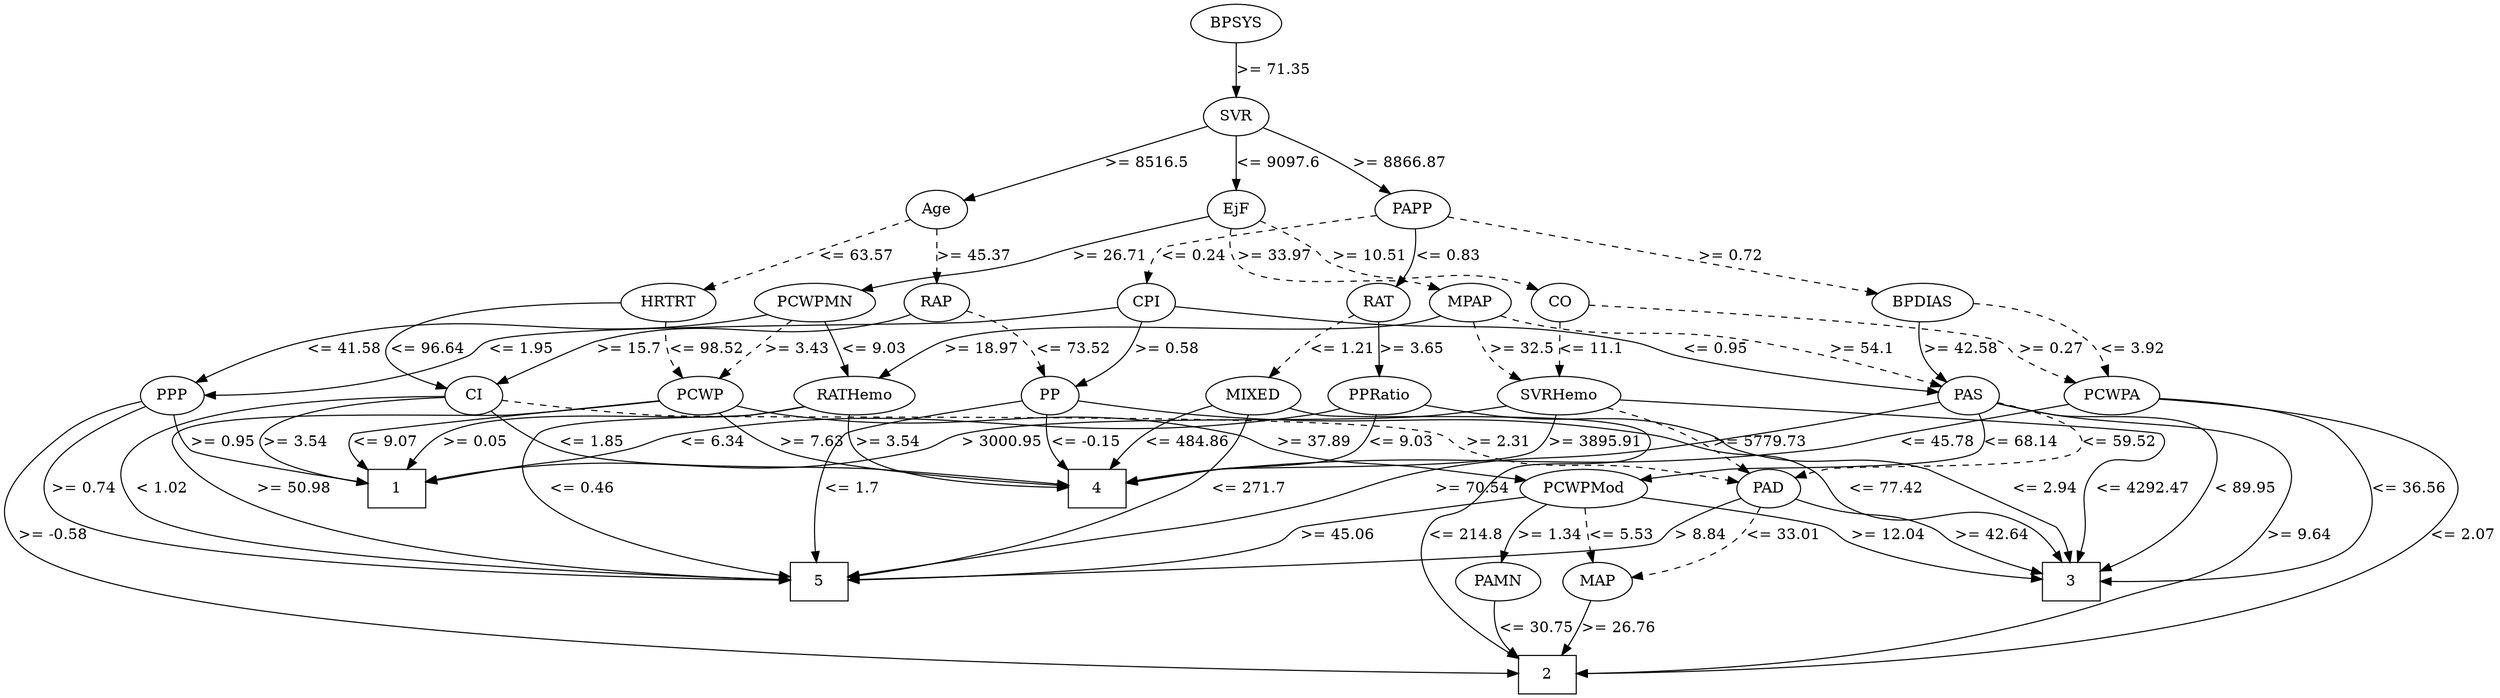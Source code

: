 strict digraph G {
	graph [bb="0,0,1836.5,645"];
	node [label="\N"];
	1	[height=0.5,
		pos="1314.5,192",
		shape=box,
		width=0.75];
	2	[height=0.5,
		pos="545.5,18",
		shape=box,
		width=0.75];
	3	[height=0.5,
		pos="495.5,105",
		shape=box,
		width=0.75];
	4	[height=0.5,
		pos="669.5,192",
		shape=box,
		width=0.75];
	5	[height=0.5,
		pos="1147.5,105",
		shape=box,
		width=0.75];
	RAP	[height=0.5,
		pos="795.5,366",
		width=0.77778];
	CI	[height=0.5,
		pos="1087.5,279",
		width=0.75];
	RAP -> CI	[label=">= 15.7",
		lp="986,322.5",
		op=">=",
		param=15.7,
		pos="e,1063.3,287.25 817.11,354.18 822.09,351.94 827.42,349.73 832.5,348 866.17,336.51 876.04,338.84 910.5,330 960.47,317.18 1017.9,300.63 \
1053.4,290.16",
		style=solid];
	PP	[height=0.5,
		pos="598.5,279",
		width=0.75];
	RAP -> PP	[label="<= 73.52",
		lp="801.5,322.5",
		op="<=",
		param=73.52,
		pos="e,625.54,280.11 787.74,348.56 781.62,337.4 772.02,323.21 759.5,315 722.11,290.48 670.35,282.85 635.71,280.63",
		style=dashed];
	CI -> 1	[label=">= 3.54",
		lp="1272,235.5",
		op=">=",
		param=3.54,
		pos="e,1287.3,206.97 1113.7,274.07 1142.3,269.18 1189,259.4 1226.5,243 1237.7,238.11 1239,234.23 1249.5,228 1258.8,222.49 1269,216.83 \
1278.5,211.7",
		style=solid];
	CI -> 4	[label="<= 1.85",
		lp="807,235.5",
		op="<=",
		param=1.85,
		pos="e,696.56,207.49 1060.2,277.53 1006.6,276.02 883.71,269.66 784.5,243 757.09,235.63 727.77,222.8 705.6,211.98",
		style=solid];
	CI -> 5	[label="< 1.02",
		lp="1163,192",
		op="<",
		param=1.02,
		pos="e,1148,123.12 1105.4,265.21 1112.4,259.25 1119.9,251.58 1124.5,243 1143,208.28 1147.3,162.17 1147.9,133.29",
		style=solid];
	PAD	[height=0.5,
		pos="1001.5,192",
		width=0.79437];
	CI -> PAD	[label=">= 2.31",
		lp="1098,235.5",
		op=">=",
		param=2.31,
		pos="e,1025.9,201.81 1083.1,261.14 1079.7,250.62 1074.1,237.36 1065.5,228 1057.2,218.91 1045.9,211.66 1035.1,206.18",
		style=dashed];
	PP -> 3	[label="<= 77.42",
		lp="510.5,192",
		op="<=",
		param=77.42,
		pos="e,494.85,123.11 572.6,273.26 521.42,263.88 412.15,243.78 411.5,243 385.31,211.45 443.05,231.17 463.5,210 483.44,189.35 490.98,156.58 \
493.82,133.35",
		style=solid];
	PP -> 4	[label="<= -0.15",
		lp="624,235.5",
		op="<=",
		param=-0.15,
		pos="e,642.16,203.25 594.67,260.99 593.3,250.68 593.38,237.69 599.5,228 603.64,221.45 617.98,213.79 632.61,207.31",
		style=solid];
	PP -> 5	[label="<= 1.7",
		lp="614.5,192",
		op="<=",
		param=1.7,
		pos="e,1120.4,109.16 572.86,272.96 530.58,264.52 450.46,247.98 446.5,243 442.35,237.78 442.25,233.14 446.5,228 473.6,195.22 501.07,225.95 \
540.5,210 567.58,199.04 568.07,184.05 595.5,174 607.68,169.54 988.69,124.61 1110.5,110.33",
		style=solid];
	PAS	[height=0.5,
		pos="350.5,279",
		width=0.75];
	PAS -> 2	[label=">= 9.64",
		lp="147,148.5",
		op=">=",
		param=9.64,
		pos="e,518.32,18.505 326.74,270.29 302.21,262.19 265.71,249.71 252.5,243 250.58,242.03 125.51,157.9 124.5,156 121.38,150.11 122.7,147.42 \
124.5,141 136.73,97.407 139.12,78.021 177.5,54 231.9,19.954 425.88,17.742 508.17,18.404",
		style=solid];
	PAS -> 3	[label="< 89.95",
		lp="300,192",
		op="<",
		param=89.95,
		pos="e,468.19,106.14 326.67,270.18 301.65,261.72 265.38,248.69 261.5,243 249.23,225 256.87,198.14 278.5,174 324.65,122.5 409.22,109.64 \
458.05,106.65",
		style=solid];
	PAS -> 5	[label=">= 70.54",
		lp="433.5,192",
		op=">=",
		param=70.54,
		pos="e,1120.3,107.04 339.78,262.43 334,251.93 329.38,238.2 336.5,228 349.78,208.98 367.56,224.72 385.5,210 400,198.11 391.66,184.03 407.5,\
174 467.25,136.15 967.61,113.25 1109.9,107.46",
		style=solid];
	PAS -> PAD	[label="<= 59.52",
		lp="565.5,235.5",
		op="<=",
		param=59.52,
		pos="e,973.51,195.71 374.32,270.15 384.21,267.05 395.84,263.62 406.5,261 448.23,250.74 460.22,254.94 501.5,243 518.94,237.95 521.78,231.98 \
539.5,228 657.71,201.44 690.71,219.4 811.5,210 864.17,205.9 924.96,200.31 963.31,196.68",
		style=dashed];
	PCWPMod	[height=0.5,
		pos="1565.5,192",
		width=1.4444];
	PAS -> PCWPMod	[label="<= 68.14",
		lp="1339.5,235.5",
		op="<=",
		param=68.14,
		pos="e,1526.6,204.08 373.6,269.43 383.57,266.14 395.46,262.75 406.5,261 503.97,245.52 1201.6,276.31 1294.5,243 1304.6,239.37 1303.5,232.01 \
1313.5,228 1390.6,197.01 1417.7,224.4 1499.5,210 1505,209.03 1510.8,207.83 1516.5,206.52",
		style=solid];
	PAD -> 3	[label=">= 42.64",
		lp="805.5,148.5",
		op=">=",
		param=42.64,
		pos="e,522.53,110.54 974.3,186.43 889.43,172.17 629.42,128.5 532.46,112.21",
		style=solid];
	PAD -> 5	[label="> 8.84",
		lp="1101,148.5",
		op=">",
		param=8.84,
		pos="e,1120.4,121.76 1021.8,179.18 1045,165.68 1083.4,143.33 1111.6,126.88",
		style=solid];
	MAP	[height=0.5,
		pos="1576.5,105",
		width=0.84854];
	PAD -> MAP	[label="<= 33.01",
		lp="1577.5,148.5",
		op="<=",
		param=33.01,
		pos="e,1567.2,122.69 1029,186.49 1054.1,182.55 1092.2,177.01 1125.5,174 1170.7,169.91 1492.7,175.83 1533.5,156 1544.8,150.5 1554.3,140.52 \
1561.5,130.91",
		style=dashed];
	PCWPMod -> 3	[label=">= 12.04",
		lp="1389.5,148.5",
		op=">=",
		param=12.04,
		pos="e,522.5,105.81 1526.6,179.86 1517.8,177.64 1508.4,175.52 1499.5,174 1126.1,109.97 664.78,105.62 532.51,105.79",
		style=solid];
	PCWPMod -> 5	[label=">= 45.06",
		lp="1503.5,148.5",
		op=">=",
		param=45.06,
		pos="e,1174.9,107.51 1530.1,178.76 1513.7,172.65 1494.3,164.7 1477.5,156 1466.7,150.38 1466,145.14 1454.5,141 1405.8,123.45 1255.9,112.46 \
1185.2,108.12",
		style=solid];
	PCWPMod -> MAP	[label="<= 5.53",
		lp="1654,148.5",
		op="<=",
		param=5.53,
		pos="e,1600.9,116.04 1602.3,179.16 1613,173.84 1623.4,166.35 1629.5,156 1637.6,142.27 1624.9,129.92 1609.8,120.93",
		style=dashed];
	PAMN	[height=0.5,
		pos="1703.5,105",
		width=1.0139];
	PCWPMod -> PAMN	[label=">= 1.34",
		lp="1714,148.5",
		op=">=",
		param=1.34,
		pos="e,1699.5,123.03 1605.6,180.53 1636.4,172.2 1674.6,161.13 1680.5,156 1687.5,149.86 1692.6,141.12 1696.1,132.66",
		style=solid];
	MAP -> 2	[label=">= 26.76",
		lp="1148.5,61.5",
		op=">=",
		param=26.76,
		pos="e,572.9,21.259 1546.5,101.53 1398.5,89.321 746.81,35.597 582.98,22.09",
		style=solid];
	PAMN -> 2	[label="<= 30.75",
		lp="1467.5,61.5",
		op="<=",
		param=30.75,
		pos="e,572.54,19.312 1671,96.708 1654.7,93.294 1634.6,89.448 1616.5,87 1213.9,32.686 720.05,21.563 582.55,19.459",
		style=solid];
	PCWP	[height=0.5,
		pos="1380.5,279",
		width=0.97491];
	PCWP -> 1	[label="<= 9.07",
		lp="1398,235.5",
		op="<=",
		param=9.07,
		pos="e,1341.7,204.68 1380,260.94 1378.9,250.61 1376.2,237.61 1369.5,228 1364.5,220.87 1357.6,214.86 1350.3,209.95",
		style=solid];
	PCWP -> 4	[label=">= 7.63",
		lp="1200,235.5",
		op=">=",
		param=7.63,
		pos="e,696.66,203.6 1346.9,273.31 1306.4,267.41 1236.6,256.42 1177.5,243 1153.6,237.58 1148.7,231.9 1124.5,228 947.07,199.34 897.23,242.73 \
720.5,210 715.81,209.13 710.97,207.93 706.21,206.57",
		style=solid];
	PCWP -> 5	[label=">= 50.98",
		lp="1462.5,192",
		op=">=",
		param=50.98,
		pos="e,1174.8,105.31 1404,265.31 1412,259.63 1420.1,252.14 1424.5,243 1430.7,230.18 1451.9,175.78 1419.5,141 1388.5,107.69 1252,104.62 \
1184.9,105.19",
		style=solid];
	PCWP -> PCWPMod	[label=">= 37.89",
		lp="1571.5,235.5",
		op=">=",
		param=37.89,
		pos="e,1557.8,209.85 1412.8,271.74 1453.9,263.58 1520.8,249.57 1530.5,243 1539.6,236.86 1547,227.51 1552.7,218.55",
		style=solid];
	PCWPA	[height=0.5,
		pos="244.5,279",
		width=1.1555];
	PCWPA -> 2	[label="<= 2.07",
		lp="272,148.5",
		op="<=",
		param=2.07,
		pos="e,518.32,20.863 239.74,261.02 233.03,233.19 224.21,177.33 249.5,141 309.67,54.578 442.89,29.253 508.09,21.926",
		style=solid];
	PCWPA -> 3	[label="<= 36.56",
		lp="228.5,192",
		op="<=",
		param=36.56,
		pos="e,468.2,109.24 214.77,266.23 204.92,260.73 195.06,253.12 189.5,243 179.56,224.9 184.6,193.95 202.5,174 209.75,165.92 284,143.78 \
294.5,141 350.73,126.14 417.52,115.94 458.19,110.54",
		style=solid];
	PCWPA -> 4	[label="<= 45.78",
		lp="420.5,235.5",
		op="<=",
		param=45.78,
		pos="e,642.13,205.22 273.52,265.96 303.32,254.17 351.32,236.74 394.5,228 495.87,207.49 525.73,233.27 626.5,210 628.44,209.55 630.4,209.03 \
632.37,208.46",
		style=solid];
	PCWPMN	[height=0.5,
		pos="1437.5,366",
		width=1.3902];
	PCWPMN -> PCWP	[label=">= 3.43",
		lp="1393,322.5",
		op=">=",
		param=3.43,
		pos="e,1371.5,296.79 1400.1,354.03 1388.5,348.71 1377.2,341 1370.5,330 1366.2,322.97 1366.4,314.47 1368.3,306.48",
		style=dashed];
	RATHemo	[height=0.5,
		pos="1655.5,279",
		width=1.375];
	PCWPMN -> RATHemo	[label="<= 9.03",
		lp="1667,322.5",
		op="<=",
		param=9.03,
		pos="e,1652.2,297.4 1486.2,361.52 1536.6,357.02 1611.2,347.58 1633.5,330 1640.8,324.27 1645.7,315.62 1649,307.13",
		style=solid];
	PPP	[height=0.5,
		pos="1505.5,279",
		width=0.75];
	PCWPMN -> PPP	[label="<= 41.58",
		lp="1517.5,322.5",
		op="<=",
		param=41.58,
		pos="e,1500.5,296.91 1462,349.94 1469.6,344.38 1477.5,337.57 1483.5,330 1489,323.01 1493.4,314.43 1496.8,306.36",
		style=solid];
	RATHemo -> 1	[label=">= 0.05",
		lp="1703,235.5",
		op=">=",
		param=0.05,
		pos="e,1341.7,197.99 1670.8,261.52 1678.8,250.89 1685.2,237.37 1676.5,228 1657.1,207.22 1449.7,213.23 1421.5,210 1398.2,207.33 1372.1,\
203.22 1351.6,199.71",
		style=solid];
	RATHemo -> 4	[label=">= 3.54",
		lp="1647,235.5",
		op=">=",
		param=3.54,
		pos="e,696.64,203.73 1642.9,261.13 1633.1,249.43 1618.3,234.79 1601.5,228 1510.7,191.35 816.98,226.67 720.5,210 715.8,209.19 710.95,208.02 \
706.19,206.68",
		style=solid];
	RATHemo -> 5	[label="<= 0.46",
		lp="1762,192",
		op="<=",
		param=0.46,
		pos="e,1174.8,107.25 1695.6,268.38 1708.7,263.13 1721.8,255.13 1729.5,243 1756.4,200.51 1726.1,162.11 1680.5,141 1658.1,130.62 1302.9,\
113.23 1185.1,107.73",
		style=solid];
	PPP -> 1	[label=">= 0.95",
		lp="1474,235.5",
		op=">=",
		param=0.95,
		pos="e,1341.9,199.7 1487.9,265.36 1471.9,254.35 1447.5,238.55 1424.5,228 1401.1,217.24 1373.4,208.46 1351.7,202.38",
		style=solid];
	PPP -> 2	[label=">= -0.58",
		lp="1812,148.5",
		op=">=",
		param=-0.58,
		pos="e,572.69,18.769 1531.2,272.91 1549.6,269.35 1575,264.6 1597.5,261 1684.3,247.08 1744.1,285.79 1788.5,210 1812,169.96 1753.1,89.71 \
1749.5,87 1653.9,15.848 775.88,17.472 582.89,18.701",
		style=solid];
	PPP -> 5	[label=">= 0.74",
		lp="1686,192",
		op=">=",
		param=0.74,
		pos="e,1174.7,107.08 1531.3,273.05 1577.9,264.07 1671.2,245.77 1673.5,243 1685.5,228.24 1650.2,188.72 1626.5,174 1599.6,157.3 1587,167.56 \
1557.5,156 1544.4,150.85 1543,145.06 1529.5,141 1465.6,121.81 1267.6,111.22 1184.7,107.52",
		style=solid];
	CO	[height=0.5,
		pos="591.5,366",
		width=0.75];
	CO -> PCWPA	[label=">= 0.27",
		lp="429,322.5",
		op=">=",
		param=0.27,
		pos="e,278.85,289.26 565.55,360.63 522.01,353.21 436.12,338.16 406.5,330 387.79,324.85 383.94,321.03 365.5,315 340.24,306.74 311.7,298.43 \
288.68,291.99",
		style=dashed];
	SVRHemo	[height=0.5,
		pos="810.5,279",
		width=1.3902];
	CO -> SVRHemo	[label="<= 11.1",
		lp="615,322.5",
		op="<=",
		param=11.1,
		pos="e,762.66,284.44 586.85,348.21 584.95,337.46 584.75,323.91 592.5,315 602.93,303 691.4,291.86 752.38,285.5",
		style=dashed];
	SVRHemo -> 1	[label="> 3000.95",
		lp="1033,235.5",
		op=">",
		param=3000.95,
		pos="e,1287.5,196.93 859.18,274.43 895.39,270.33 945.28,261.58 985.5,243 995.27,238.49 994.52,232.02 1004.5,228 1080.7,197.3 1106.9,219.49 \
1188.5,210 1218.4,206.52 1252.3,201.92 1277.3,198.38",
		style=solid];
	SVRHemo -> 3	[label="<= 4292.47",
		lp="771,192",
		op="<=",
		param=4292.47,
		pos="e,522.76,109.94 788.2,262.53 780.41,256.74 771.8,249.89 764.5,243 735.17,215.29 739.07,196.39 705.5,174 651.49,137.97 576.99,119.85 \
532.78,111.71",
		style=solid];
	SVRHemo -> 4	[label=">= 3895.91",
		lp="704,235.5",
		op=">=",
		param=3895.91,
		pos="e,665.43,210.09 763.72,272.26 728.05,266.82 683.15,257.34 671.5,243 666.4,236.72 664.74,228.38 664.71,220.33",
		style=solid];
	SVRHemo -> PAD	[label=">= 5779.73",
		lp="953,235.5",
		op=">=",
		param=5779.73,
		pos="e,977.61,202.08 845.07,265.87 861.32,259.73 880.75,251.72 897.5,243 908.32,237.36 909.75,233.77 920.5,228 935.78,219.79 953.38,212 \
968.27,205.86",
		style=dashed];
	MIXED	[height=0.5,
		pos="40.5,279",
		width=1.125];
	MIXED -> 2	[label="<= 214.8",
		lp="93.5,148.5",
		op="<=",
		param=214.8,
		pos="e,518.44,19.048 40.724,260.92 41.744,233.91 46.508,180.36 67.5,141 93.235,92.751 104.96,77.16 154.5,54 216.67,24.935 422.99,19.939 \
508.2,19.131",
		style=solid];
	MIXED -> 4	[label="<= 484.86",
		lp="307.5,235.5",
		op="<=",
		param=484.86,
		pos="e,642.16,205.33 74.503,269.11 120.43,257.51 205.02,237.56 278.5,228 432.08,208.02 475.16,242.9 626.5,210 628.44,209.58 630.41,209.08 \
632.38,208.52",
		style=solid];
	MIXED -> 5	[label="<= 271.7",
		lp="156.5,192",
		op="<=",
		param=271.7,
		pos="e,1120.3,106.99 49.488,261.16 63.328,237.12 92.306,193.71 130.5,174 164.72,156.34 437.1,143.84 475.5,141 717.15,123.16 1008.3,111.25 \
1110.2,107.38",
		style=solid];
	BPSYS	[height=0.5,
		pos="795.5,627",
		width=1.0471];
	SVR	[height=0.5,
		pos="795.5,540",
		width=0.77778];
	BPSYS -> SVR	[label=">= 71.35",
		lp="821.5,583.5",
		op=">=",
		param=71.35,
		pos="e,795.5,558.18 795.5,608.8 795.5,597.16 795.5,581.55 795.5,568.24",
		style=solid];
	PAPP	[height=0.5,
		pos="587.5,453",
		width=0.88889];
	SVR -> PAPP	[label=">= 8866.87",
		lp="737,496.5",
		op=">=",
		param=8866.87,
		pos="e,612.6,464.26 772.45,529.58 735.94,514.66 664.62,485.51 622,468.1",
		style=solid];
	Age	[height=0.5,
		pos="795.5,453",
		width=0.75];
	SVR -> Age	[label=">= 8516.5",
		lp="824.5,496.5",
		op=">=",
		param=8516.5,
		pos="e,795.5,471.18 795.5,521.8 795.5,510.16 795.5,494.55 795.5,481.24",
		style=solid];
	EjF	[height=0.5,
		pos="876.5,453",
		width=0.75];
	SVR -> EjF	[label="<= 9097.6",
		lp="893.5,496.5",
		op="<=",
		param=9097.6,
		pos="e,872.01,470.76 818.57,529.5 830.56,523.61 844.71,515.05 854.5,504 860.49,497.24 865.07,488.58 868.46,480.38",
		style=solid];
	BPDIAS	[height=0.5,
		pos="312.5,366",
		width=1.1735];
	BPDIAS -> PAS	[label=">= 42.58",
		lp="339.5,322.5",
		op=">=",
		param=42.58,
		pos="e,331.96,292.49 309.63,347.62 308.75,337.66 309,325.16 313.5,315 316.02,309.3 319.96,304.09 324.34,299.53",
		style=solid];
	BPDIAS -> PCWPA	[label="<= 3.92",
		lp="284,322.5",
		op="<=",
		param=3.92,
		pos="e,247.46,297.04 286.52,351.72 277.56,346.06 268.12,338.73 261.5,330 256.36,323.22 252.71,314.78 250.15,306.78",
		style=dashed];
	HRTRT	[height=0.5,
		pos="1087.5,366",
		width=1.1013];
	HRTRT -> CI	[label="<= 96.64",
		lp="1113.5,322.5",
		op="<=",
		param=96.64,
		pos="e,1087.5,297.18 1087.5,347.8 1087.5,336.16 1087.5,320.55 1087.5,307.24",
		style=solid];
	HRTRT -> PCWP	[label="<= 98.52",
		lp="1277.5,322.5",
		op="<=",
		param=98.52,
		pos="e,1350.5,288.7 1120,355.58 1174.1,339.89 1282.4,308.46 1340.9,291.49",
		style=dashed];
	MPAP	[height=0.5,
		pos="876.5,366",
		width=0.97491];
	MPAP -> PAS	[label=">= 54.1",
		lp="679,322.5",
		op=">=",
		param=54.1,
		pos="e,373.92,288.35 850.34,353.58 844.56,351.43 838.39,349.41 832.5,348 756.04,329.67 729.37,359.54 656.5,330 646.53,325.96 647.52,318.92 \
637.5,315 541.6,277.47 507.7,316.07 406.5,297 399.02,295.59 391.12,293.55 383.69,291.37",
		style=dashed];
	MPAP -> RATHemo	[label=">= 18.97",
		lp="1603.5,322.5",
		op=">=",
		param=18.97,
		pos="e,1625,293.34 910.26,360.77 942.99,356.83 994.07,351.11 1038.5,348 1151.4,340.09 1437.8,357.95 1547.5,330 1561.9,326.32 1564,321.39 \
1577.5,315 1589.9,309.12 1603.5,302.93 1615.8,297.41",
		style=solid];
	MPAP -> SVRHemo	[label=">= 32.5",
		lp="884,322.5",
		op=">=",
		param=32.5,
		pos="e,832.04,295.63 870.14,348.27 865.79,338.07 859.39,325.09 851.5,315 848.04,310.58 843.95,306.31 839.71,302.36",
		style=dashed];
	CPI	[height=0.5,
		pos="694.5,366",
		width=0.75];
	CPI -> PP	[label=">= 0.58",
		lp="733,322.5",
		op=">=",
		param=0.58,
		pos="e,625.57,280.47 704.16,348.79 709.05,338.29 712.6,324.79 705.5,315 689.64,293.12 659.7,284.67 635.52,281.52",
		style=solid];
	CPI -> PAS	[label="<= 0.95",
		lp="560,322.5",
		op="<=",
		param=0.95,
		pos="e,374.32,287.85 669.75,358.4 657.14,355.12 641.54,351.18 627.5,348 587.72,338.98 576.52,341.9 537.5,330 520.92,324.94 518.1,319.97 \
501.5,315 460.33,302.67 448.23,307.26 406.5,297 399.17,295.2 391.39,293.01 384.02,290.82",
		style=solid];
	CPI -> PPP	[label="<= 1.95",
		lp="1457,322.5",
		op="<=",
		param=1.95,
		pos="e,1483.4,289.43 718.24,357.29 730.18,353.77 744.96,349.96 758.5,348 830.78,337.56 1346.8,354.89 1415.5,330 1425.6,326.33 1425.4,\
320.74 1434.5,315 1447,307.11 1461.5,299.67 1474.2,293.69",
		style=solid];
	PAPP -> BPDIAS	[label=">= 0.72",
		lp="482,409.5",
		op=">=",
		param=0.72,
		pos="e,343.86,378.29 558.89,444.71 532.85,437.95 493.42,427.4 459.5,417 423.38,405.93 382.75,391.99 353.37,381.65",
		style=dashed];
	PAPP -> CPI	[label="<= 0.24",
		lp="692,409.5",
		op="<=",
		param=0.24,
		pos="e,684.39,382.86 612.87,441.78 626.08,435.74 642.04,427.26 654.5,417 663.48,409.61 671.79,399.92 678.49,391.03",
		style=dashed];
	RAT	[height=0.5,
		pos="455.5,366",
		width=0.76389];
	PAPP -> RAT	[label="<= 0.83",
		lp="554,409.5",
		op="<=",
		param=0.83,
		pos="e,474.16,379.45 566.68,439.15 556.11,432.58 543.08,424.43 531.5,417 515.21,406.55 497.09,394.65 482.64,385.07",
		style=solid];
	RAT -> MIXED	[label="<= 1.21",
		lp="228,322.5",
		op="<=",
		param=1.21,
		pos="e,70.787,290.99 429.41,359.68 411.03,356.06 385.83,351.33 363.5,348 293.6,337.57 274.71,344.31 205.5,330 162.07,321.02 113.64,305.69 \
80.543,294.36",
		style=dashed];
	PPRatio	[height=0.5,
		pos="455.5,279",
		width=1.1013];
	RAT -> PPRatio	[label=">= 3.65",
		lp="478,322.5",
		op=">=",
		param=3.65,
		pos="e,455.5,297.18 455.5,347.8 455.5,336.16 455.5,320.55 455.5,307.24",
		style=solid];
	Age -> RAP	[label=">= 45.37",
		lp="821.5,409.5",
		op=">=",
		param=45.37,
		pos="e,795.5,384.18 795.5,434.8 795.5,423.16 795.5,407.55 795.5,394.24",
		style=dashed];
	Age -> HRTRT	[label="<= 63.57",
		lp="1009.5,409.5",
		op="<=",
		param=63.57,
		pos="e,1057.5,377.85 818.14,442.6 825.22,439.89 833.11,437.1 840.5,435 880.57,423.6 892.16,427.41 932.5,417 972.27,406.73 1016.8,392.02 \
1047.9,381.21",
		style=dashed];
	EjF -> PCWPMN	[label=">= 26.71",
		lp="1216.5,409.5",
		op=">=",
		param=26.71,
		pos="e,1392,373.89 902.81,448.01 988.9,434.97 1263.5,393.37 1382.1,375.4",
		style=solid];
	EjF -> CO	[label=">= 10.51",
		lp="624.5,409.5",
		op=">=",
		param=10.51,
		pos="e,588.95,384.28 854.45,442.24 847.27,439.45 839.16,436.71 831.5,435 806.16,429.35 617.42,434.78 598.5,417 592.39,411.26 589.87,402.83 \
589.11,394.52",
		style=dashed];
	EjF -> MPAP	[label=">= 33.97",
		lp="902.5,409.5",
		op=">=",
		param=33.97,
		pos="e,876.5,384.18 876.5,434.8 876.5,423.16 876.5,407.55 876.5,394.24",
		style=dashed];
	PPRatio -> 1	[label="<= 6.34",
		lp="871,235.5",
		op="<=",
		param=6.34,
		pos="e,1287,197.36 491.54,271.44 512.24,267.89 538.76,263.68 562.5,261 621.59,254.33 774.01,264.38 829.5,243 839.54,239.13 838.43,231.8 \
848.5,228 919.3,201.3 1113.2,217.06 1188.5,210 1218.3,207.2 1251.9,202.6 1276.9,198.89",
		style=solid];
	PPRatio -> 3	[label="<= 2.94",
		lp="363,192",
		op="<=",
		param=2.94,
		pos="e,468.3,109.4 422.09,269.22 387.83,260.07 339.16,246.56 336.5,243 327.57,231.06 314.09,211.34 340.5,174 367.68,135.57 421.54,118.61 \
458.04,111.3",
		style=solid];
	PPRatio -> 4	[label="<= 9.03",
		lp="479,235.5",
		op="<=",
		param=9.03,
		pos="e,642.1,205.1 450.69,261.07 448.73,250.27 448.51,236.7 456.5,228 482.19,200.01 589.61,219.07 626.5,210 628.43,209.53 630.39,208.98 \
632.35,208.39",
		style=solid];
}
